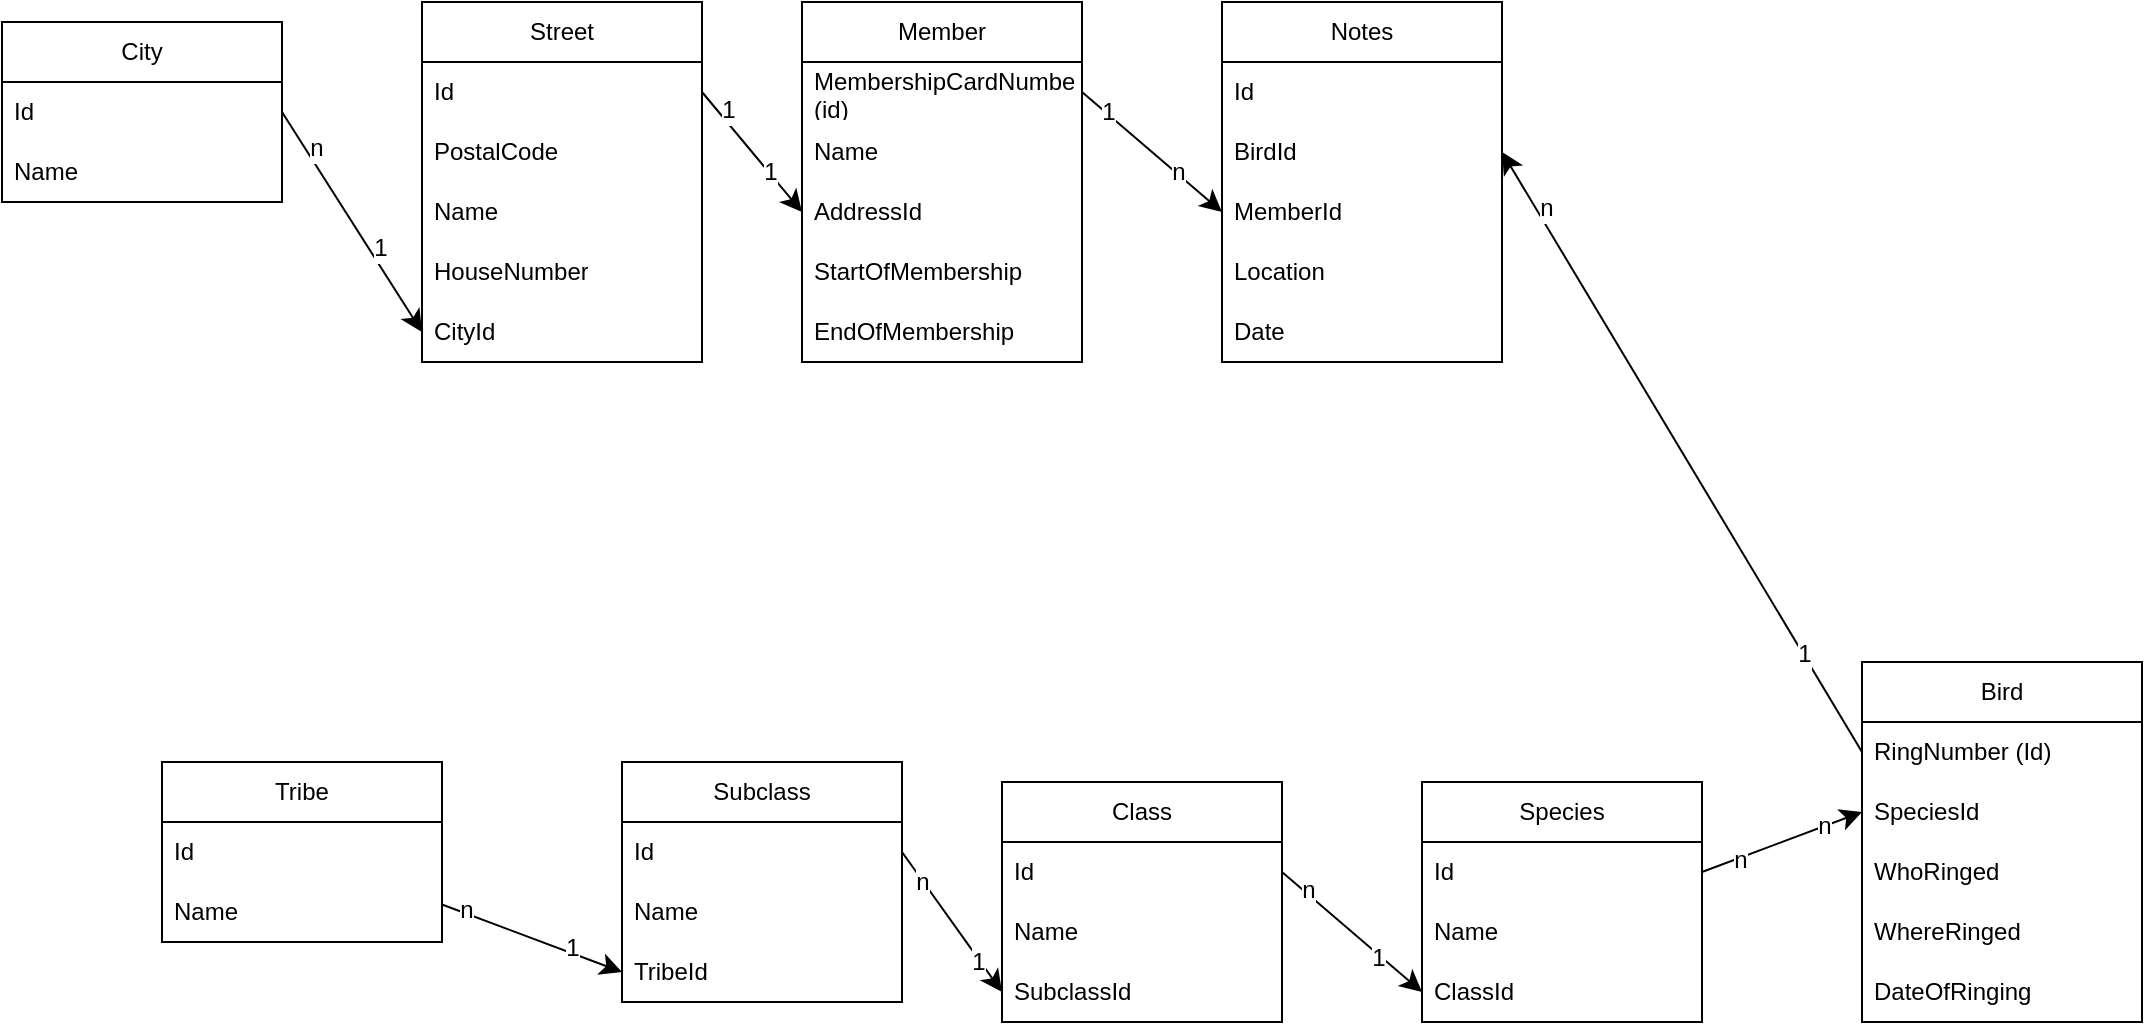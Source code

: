 <mxfile version="24.7.17">
  <diagram id="C5RBs43oDa-KdzZeNtuy" name="Page-1">
    <mxGraphModel dx="2261" dy="796" grid="1" gridSize="10" guides="1" tooltips="1" connect="1" arrows="1" fold="1" page="1" pageScale="1" pageWidth="827" pageHeight="1169" math="0" shadow="0">
      <root>
        <mxCell id="WIyWlLk6GJQsqaUBKTNV-0" />
        <mxCell id="WIyWlLk6GJQsqaUBKTNV-1" parent="WIyWlLk6GJQsqaUBKTNV-0" />
        <mxCell id="rroCmzf5K5PF2tNpYIrH-0" value="Member" style="swimlane;fontStyle=0;childLayout=stackLayout;horizontal=1;startSize=30;horizontalStack=0;resizeParent=1;resizeParentMax=0;resizeLast=0;collapsible=1;marginBottom=0;whiteSpace=wrap;html=1;" vertex="1" parent="WIyWlLk6GJQsqaUBKTNV-1">
          <mxGeometry x="150" y="470" width="140" height="180" as="geometry" />
        </mxCell>
        <mxCell id="rroCmzf5K5PF2tNpYIrH-2" value="MembershipCardNumber (id)" style="text;strokeColor=none;fillColor=none;align=left;verticalAlign=middle;spacingLeft=4;spacingRight=4;overflow=hidden;points=[[0,0.5],[1,0.5]];portConstraint=eastwest;rotatable=0;whiteSpace=wrap;html=1;" vertex="1" parent="rroCmzf5K5PF2tNpYIrH-0">
          <mxGeometry y="30" width="140" height="30" as="geometry" />
        </mxCell>
        <mxCell id="rroCmzf5K5PF2tNpYIrH-1" value="Name" style="text;strokeColor=none;fillColor=none;align=left;verticalAlign=middle;spacingLeft=4;spacingRight=4;overflow=hidden;points=[[0,0.5],[1,0.5]];portConstraint=eastwest;rotatable=0;whiteSpace=wrap;html=1;" vertex="1" parent="rroCmzf5K5PF2tNpYIrH-0">
          <mxGeometry y="60" width="140" height="30" as="geometry" />
        </mxCell>
        <mxCell id="rroCmzf5K5PF2tNpYIrH-11" value="AddressId" style="text;strokeColor=none;fillColor=none;align=left;verticalAlign=middle;spacingLeft=4;spacingRight=4;overflow=hidden;points=[[0,0.5],[1,0.5]];portConstraint=eastwest;rotatable=0;whiteSpace=wrap;html=1;" vertex="1" parent="rroCmzf5K5PF2tNpYIrH-0">
          <mxGeometry y="90" width="140" height="30" as="geometry" />
        </mxCell>
        <mxCell id="rroCmzf5K5PF2tNpYIrH-3" value="StartOfMembership" style="text;strokeColor=none;fillColor=none;align=left;verticalAlign=middle;spacingLeft=4;spacingRight=4;overflow=hidden;points=[[0,0.5],[1,0.5]];portConstraint=eastwest;rotatable=0;whiteSpace=wrap;html=1;" vertex="1" parent="rroCmzf5K5PF2tNpYIrH-0">
          <mxGeometry y="120" width="140" height="30" as="geometry" />
        </mxCell>
        <mxCell id="rroCmzf5K5PF2tNpYIrH-10" value="EndOfMembership" style="text;strokeColor=none;fillColor=none;align=left;verticalAlign=middle;spacingLeft=4;spacingRight=4;overflow=hidden;points=[[0,0.5],[1,0.5]];portConstraint=eastwest;rotatable=0;whiteSpace=wrap;html=1;" vertex="1" parent="rroCmzf5K5PF2tNpYIrH-0">
          <mxGeometry y="150" width="140" height="30" as="geometry" />
        </mxCell>
        <mxCell id="rroCmzf5K5PF2tNpYIrH-5" value="Bird" style="swimlane;fontStyle=0;childLayout=stackLayout;horizontal=1;startSize=30;horizontalStack=0;resizeParent=1;resizeParentMax=0;resizeLast=0;collapsible=1;marginBottom=0;whiteSpace=wrap;html=1;" vertex="1" parent="WIyWlLk6GJQsqaUBKTNV-1">
          <mxGeometry x="680" y="800" width="140" height="180" as="geometry" />
        </mxCell>
        <mxCell id="rroCmzf5K5PF2tNpYIrH-6" value="RingNumber (Id)" style="text;strokeColor=none;fillColor=none;align=left;verticalAlign=middle;spacingLeft=4;spacingRight=4;overflow=hidden;points=[[0,0.5],[1,0.5]];portConstraint=eastwest;rotatable=0;whiteSpace=wrap;html=1;" vertex="1" parent="rroCmzf5K5PF2tNpYIrH-5">
          <mxGeometry y="30" width="140" height="30" as="geometry" />
        </mxCell>
        <mxCell id="rroCmzf5K5PF2tNpYIrH-7" value="SpeciesId" style="text;strokeColor=none;fillColor=none;align=left;verticalAlign=middle;spacingLeft=4;spacingRight=4;overflow=hidden;points=[[0,0.5],[1,0.5]];portConstraint=eastwest;rotatable=0;whiteSpace=wrap;html=1;" vertex="1" parent="rroCmzf5K5PF2tNpYIrH-5">
          <mxGeometry y="60" width="140" height="30" as="geometry" />
        </mxCell>
        <mxCell id="rroCmzf5K5PF2tNpYIrH-8" value="WhoRinged" style="text;strokeColor=none;fillColor=none;align=left;verticalAlign=middle;spacingLeft=4;spacingRight=4;overflow=hidden;points=[[0,0.5],[1,0.5]];portConstraint=eastwest;rotatable=0;whiteSpace=wrap;html=1;" vertex="1" parent="rroCmzf5K5PF2tNpYIrH-5">
          <mxGeometry y="90" width="140" height="30" as="geometry" />
        </mxCell>
        <mxCell id="rroCmzf5K5PF2tNpYIrH-18" value="WhereRinged" style="text;strokeColor=none;fillColor=none;align=left;verticalAlign=middle;spacingLeft=4;spacingRight=4;overflow=hidden;points=[[0,0.5],[1,0.5]];portConstraint=eastwest;rotatable=0;whiteSpace=wrap;html=1;" vertex="1" parent="rroCmzf5K5PF2tNpYIrH-5">
          <mxGeometry y="120" width="140" height="30" as="geometry" />
        </mxCell>
        <mxCell id="rroCmzf5K5PF2tNpYIrH-19" value="DateOfRinging" style="text;strokeColor=none;fillColor=none;align=left;verticalAlign=middle;spacingLeft=4;spacingRight=4;overflow=hidden;points=[[0,0.5],[1,0.5]];portConstraint=eastwest;rotatable=0;whiteSpace=wrap;html=1;" vertex="1" parent="rroCmzf5K5PF2tNpYIrH-5">
          <mxGeometry y="150" width="140" height="30" as="geometry" />
        </mxCell>
        <mxCell id="rroCmzf5K5PF2tNpYIrH-13" value="Species" style="swimlane;fontStyle=0;childLayout=stackLayout;horizontal=1;startSize=30;horizontalStack=0;resizeParent=1;resizeParentMax=0;resizeLast=0;collapsible=1;marginBottom=0;whiteSpace=wrap;html=1;" vertex="1" parent="WIyWlLk6GJQsqaUBKTNV-1">
          <mxGeometry x="460" y="860" width="140" height="120" as="geometry" />
        </mxCell>
        <mxCell id="rroCmzf5K5PF2tNpYIrH-14" value="Id" style="text;strokeColor=none;fillColor=none;align=left;verticalAlign=middle;spacingLeft=4;spacingRight=4;overflow=hidden;points=[[0,0.5],[1,0.5]];portConstraint=eastwest;rotatable=0;whiteSpace=wrap;html=1;" vertex="1" parent="rroCmzf5K5PF2tNpYIrH-13">
          <mxGeometry y="30" width="140" height="30" as="geometry" />
        </mxCell>
        <mxCell id="rroCmzf5K5PF2tNpYIrH-15" value="Name" style="text;strokeColor=none;fillColor=none;align=left;verticalAlign=middle;spacingLeft=4;spacingRight=4;overflow=hidden;points=[[0,0.5],[1,0.5]];portConstraint=eastwest;rotatable=0;whiteSpace=wrap;html=1;" vertex="1" parent="rroCmzf5K5PF2tNpYIrH-13">
          <mxGeometry y="60" width="140" height="30" as="geometry" />
        </mxCell>
        <mxCell id="rroCmzf5K5PF2tNpYIrH-16" value="ClassId" style="text;strokeColor=none;fillColor=none;align=left;verticalAlign=middle;spacingLeft=4;spacingRight=4;overflow=hidden;points=[[0,0.5],[1,0.5]];portConstraint=eastwest;rotatable=0;whiteSpace=wrap;html=1;" vertex="1" parent="rroCmzf5K5PF2tNpYIrH-13">
          <mxGeometry y="90" width="140" height="30" as="geometry" />
        </mxCell>
        <mxCell id="rroCmzf5K5PF2tNpYIrH-20" value="Class" style="swimlane;fontStyle=0;childLayout=stackLayout;horizontal=1;startSize=30;horizontalStack=0;resizeParent=1;resizeParentMax=0;resizeLast=0;collapsible=1;marginBottom=0;whiteSpace=wrap;html=1;" vertex="1" parent="WIyWlLk6GJQsqaUBKTNV-1">
          <mxGeometry x="250" y="860" width="140" height="120" as="geometry" />
        </mxCell>
        <mxCell id="rroCmzf5K5PF2tNpYIrH-21" value="Id" style="text;strokeColor=none;fillColor=none;align=left;verticalAlign=middle;spacingLeft=4;spacingRight=4;overflow=hidden;points=[[0,0.5],[1,0.5]];portConstraint=eastwest;rotatable=0;whiteSpace=wrap;html=1;" vertex="1" parent="rroCmzf5K5PF2tNpYIrH-20">
          <mxGeometry y="30" width="140" height="30" as="geometry" />
        </mxCell>
        <mxCell id="rroCmzf5K5PF2tNpYIrH-22" value="Name" style="text;strokeColor=none;fillColor=none;align=left;verticalAlign=middle;spacingLeft=4;spacingRight=4;overflow=hidden;points=[[0,0.5],[1,0.5]];portConstraint=eastwest;rotatable=0;whiteSpace=wrap;html=1;" vertex="1" parent="rroCmzf5K5PF2tNpYIrH-20">
          <mxGeometry y="60" width="140" height="30" as="geometry" />
        </mxCell>
        <mxCell id="rroCmzf5K5PF2tNpYIrH-23" value="SubclassId" style="text;strokeColor=none;fillColor=none;align=left;verticalAlign=middle;spacingLeft=4;spacingRight=4;overflow=hidden;points=[[0,0.5],[1,0.5]];portConstraint=eastwest;rotatable=0;whiteSpace=wrap;html=1;" vertex="1" parent="rroCmzf5K5PF2tNpYIrH-20">
          <mxGeometry y="90" width="140" height="30" as="geometry" />
        </mxCell>
        <mxCell id="rroCmzf5K5PF2tNpYIrH-24" value="Subclass" style="swimlane;fontStyle=0;childLayout=stackLayout;horizontal=1;startSize=30;horizontalStack=0;resizeParent=1;resizeParentMax=0;resizeLast=0;collapsible=1;marginBottom=0;whiteSpace=wrap;html=1;" vertex="1" parent="WIyWlLk6GJQsqaUBKTNV-1">
          <mxGeometry x="60" y="850" width="140" height="120" as="geometry" />
        </mxCell>
        <mxCell id="rroCmzf5K5PF2tNpYIrH-25" value="Id" style="text;strokeColor=none;fillColor=none;align=left;verticalAlign=middle;spacingLeft=4;spacingRight=4;overflow=hidden;points=[[0,0.5],[1,0.5]];portConstraint=eastwest;rotatable=0;whiteSpace=wrap;html=1;" vertex="1" parent="rroCmzf5K5PF2tNpYIrH-24">
          <mxGeometry y="30" width="140" height="30" as="geometry" />
        </mxCell>
        <mxCell id="rroCmzf5K5PF2tNpYIrH-26" value="Name" style="text;strokeColor=none;fillColor=none;align=left;verticalAlign=middle;spacingLeft=4;spacingRight=4;overflow=hidden;points=[[0,0.5],[1,0.5]];portConstraint=eastwest;rotatable=0;whiteSpace=wrap;html=1;" vertex="1" parent="rroCmzf5K5PF2tNpYIrH-24">
          <mxGeometry y="60" width="140" height="30" as="geometry" />
        </mxCell>
        <mxCell id="rroCmzf5K5PF2tNpYIrH-27" value="TribeId" style="text;strokeColor=none;fillColor=none;align=left;verticalAlign=middle;spacingLeft=4;spacingRight=4;overflow=hidden;points=[[0,0.5],[1,0.5]];portConstraint=eastwest;rotatable=0;whiteSpace=wrap;html=1;" vertex="1" parent="rroCmzf5K5PF2tNpYIrH-24">
          <mxGeometry y="90" width="140" height="30" as="geometry" />
        </mxCell>
        <mxCell id="rroCmzf5K5PF2tNpYIrH-60" style="edgeStyle=none;curved=1;rounded=0;orthogonalLoop=1;jettySize=auto;html=1;entryX=0;entryY=0.5;entryDx=0;entryDy=0;fontSize=12;startSize=8;endSize=8;" edge="1" parent="WIyWlLk6GJQsqaUBKTNV-1" source="rroCmzf5K5PF2tNpYIrH-28" target="rroCmzf5K5PF2tNpYIrH-27">
          <mxGeometry relative="1" as="geometry" />
        </mxCell>
        <mxCell id="rroCmzf5K5PF2tNpYIrH-61" value="n" style="edgeLabel;html=1;align=center;verticalAlign=middle;resizable=0;points=[];fontSize=12;" vertex="1" connectable="0" parent="rroCmzf5K5PF2tNpYIrH-60">
          <mxGeometry x="-0.746" y="2" relative="1" as="geometry">
            <mxPoint as="offset" />
          </mxGeometry>
        </mxCell>
        <mxCell id="rroCmzf5K5PF2tNpYIrH-62" value="1" style="edgeLabel;html=1;align=center;verticalAlign=middle;resizable=0;points=[];fontSize=12;" vertex="1" connectable="0" parent="rroCmzf5K5PF2tNpYIrH-60">
          <mxGeometry x="0.418" y="3" relative="1" as="geometry">
            <mxPoint as="offset" />
          </mxGeometry>
        </mxCell>
        <mxCell id="rroCmzf5K5PF2tNpYIrH-28" value="Tribe" style="swimlane;fontStyle=0;childLayout=stackLayout;horizontal=1;startSize=30;horizontalStack=0;resizeParent=1;resizeParentMax=0;resizeLast=0;collapsible=1;marginBottom=0;whiteSpace=wrap;html=1;" vertex="1" parent="WIyWlLk6GJQsqaUBKTNV-1">
          <mxGeometry x="-170" y="850" width="140" height="90" as="geometry" />
        </mxCell>
        <mxCell id="rroCmzf5K5PF2tNpYIrH-29" value="Id" style="text;strokeColor=none;fillColor=none;align=left;verticalAlign=middle;spacingLeft=4;spacingRight=4;overflow=hidden;points=[[0,0.5],[1,0.5]];portConstraint=eastwest;rotatable=0;whiteSpace=wrap;html=1;" vertex="1" parent="rroCmzf5K5PF2tNpYIrH-28">
          <mxGeometry y="30" width="140" height="30" as="geometry" />
        </mxCell>
        <mxCell id="rroCmzf5K5PF2tNpYIrH-30" value="Name" style="text;strokeColor=none;fillColor=none;align=left;verticalAlign=middle;spacingLeft=4;spacingRight=4;overflow=hidden;points=[[0,0.5],[1,0.5]];portConstraint=eastwest;rotatable=0;whiteSpace=wrap;html=1;" vertex="1" parent="rroCmzf5K5PF2tNpYIrH-28">
          <mxGeometry y="60" width="140" height="30" as="geometry" />
        </mxCell>
        <mxCell id="rroCmzf5K5PF2tNpYIrH-37" style="edgeStyle=none;curved=1;rounded=0;orthogonalLoop=1;jettySize=auto;html=1;exitX=1;exitY=0.5;exitDx=0;exitDy=0;entryX=0;entryY=0.5;entryDx=0;entryDy=0;fontSize=12;startSize=8;endSize=8;" edge="1" parent="WIyWlLk6GJQsqaUBKTNV-1" source="rroCmzf5K5PF2tNpYIrH-25" target="rroCmzf5K5PF2tNpYIrH-23">
          <mxGeometry relative="1" as="geometry" />
        </mxCell>
        <mxCell id="rroCmzf5K5PF2tNpYIrH-63" value="n" style="edgeLabel;html=1;align=center;verticalAlign=middle;resizable=0;points=[];fontSize=12;" vertex="1" connectable="0" parent="rroCmzf5K5PF2tNpYIrH-37">
          <mxGeometry x="-0.584" y="-1" relative="1" as="geometry">
            <mxPoint as="offset" />
          </mxGeometry>
        </mxCell>
        <mxCell id="rroCmzf5K5PF2tNpYIrH-64" value="1" style="edgeLabel;html=1;align=center;verticalAlign=middle;resizable=0;points=[];fontSize=12;" vertex="1" connectable="0" parent="rroCmzf5K5PF2tNpYIrH-37">
          <mxGeometry x="0.555" y="-1" relative="1" as="geometry">
            <mxPoint as="offset" />
          </mxGeometry>
        </mxCell>
        <mxCell id="rroCmzf5K5PF2tNpYIrH-38" style="edgeStyle=none;curved=1;rounded=0;orthogonalLoop=1;jettySize=auto;html=1;exitX=1;exitY=0.5;exitDx=0;exitDy=0;entryX=0;entryY=0.5;entryDx=0;entryDy=0;fontSize=12;startSize=8;endSize=8;" edge="1" parent="WIyWlLk6GJQsqaUBKTNV-1" source="rroCmzf5K5PF2tNpYIrH-21" target="rroCmzf5K5PF2tNpYIrH-16">
          <mxGeometry relative="1" as="geometry" />
        </mxCell>
        <mxCell id="rroCmzf5K5PF2tNpYIrH-65" value="n" style="edgeLabel;html=1;align=center;verticalAlign=middle;resizable=0;points=[];fontSize=12;" vertex="1" connectable="0" parent="rroCmzf5K5PF2tNpYIrH-38">
          <mxGeometry x="-0.659" y="2" relative="1" as="geometry">
            <mxPoint as="offset" />
          </mxGeometry>
        </mxCell>
        <mxCell id="rroCmzf5K5PF2tNpYIrH-66" value="1" style="edgeLabel;html=1;align=center;verticalAlign=middle;resizable=0;points=[];fontSize=12;" vertex="1" connectable="0" parent="rroCmzf5K5PF2tNpYIrH-38">
          <mxGeometry x="0.384" y="-1" relative="1" as="geometry">
            <mxPoint as="offset" />
          </mxGeometry>
        </mxCell>
        <mxCell id="rroCmzf5K5PF2tNpYIrH-39" value="Street" style="swimlane;fontStyle=0;childLayout=stackLayout;horizontal=1;startSize=30;horizontalStack=0;resizeParent=1;resizeParentMax=0;resizeLast=0;collapsible=1;marginBottom=0;whiteSpace=wrap;html=1;" vertex="1" parent="WIyWlLk6GJQsqaUBKTNV-1">
          <mxGeometry x="-40" y="470" width="140" height="180" as="geometry" />
        </mxCell>
        <mxCell id="rroCmzf5K5PF2tNpYIrH-76" value="Id" style="text;strokeColor=none;fillColor=none;align=left;verticalAlign=middle;spacingLeft=4;spacingRight=4;overflow=hidden;points=[[0,0.5],[1,0.5]];portConstraint=eastwest;rotatable=0;whiteSpace=wrap;html=1;" vertex="1" parent="rroCmzf5K5PF2tNpYIrH-39">
          <mxGeometry y="30" width="140" height="30" as="geometry" />
        </mxCell>
        <mxCell id="rroCmzf5K5PF2tNpYIrH-41" value="PostalCode" style="text;strokeColor=none;fillColor=none;align=left;verticalAlign=middle;spacingLeft=4;spacingRight=4;overflow=hidden;points=[[0,0.5],[1,0.5]];portConstraint=eastwest;rotatable=0;whiteSpace=wrap;html=1;" vertex="1" parent="rroCmzf5K5PF2tNpYIrH-39">
          <mxGeometry y="60" width="140" height="30" as="geometry" />
        </mxCell>
        <mxCell id="rroCmzf5K5PF2tNpYIrH-42" value="Name" style="text;strokeColor=none;fillColor=none;align=left;verticalAlign=middle;spacingLeft=4;spacingRight=4;overflow=hidden;points=[[0,0.5],[1,0.5]];portConstraint=eastwest;rotatable=0;whiteSpace=wrap;html=1;" vertex="1" parent="rroCmzf5K5PF2tNpYIrH-39">
          <mxGeometry y="90" width="140" height="30" as="geometry" />
        </mxCell>
        <mxCell id="rroCmzf5K5PF2tNpYIrH-47" value="HouseNumber" style="text;strokeColor=none;fillColor=none;align=left;verticalAlign=middle;spacingLeft=4;spacingRight=4;overflow=hidden;points=[[0,0.5],[1,0.5]];portConstraint=eastwest;rotatable=0;whiteSpace=wrap;html=1;" vertex="1" parent="rroCmzf5K5PF2tNpYIrH-39">
          <mxGeometry y="120" width="140" height="30" as="geometry" />
        </mxCell>
        <mxCell id="rroCmzf5K5PF2tNpYIrH-49" value="CityId" style="text;strokeColor=none;fillColor=none;align=left;verticalAlign=middle;spacingLeft=4;spacingRight=4;overflow=hidden;points=[[0,0.5],[1,0.5]];portConstraint=eastwest;rotatable=0;whiteSpace=wrap;html=1;" vertex="1" parent="rroCmzf5K5PF2tNpYIrH-39">
          <mxGeometry y="150" width="140" height="30" as="geometry" />
        </mxCell>
        <mxCell id="rroCmzf5K5PF2tNpYIrH-43" value="City" style="swimlane;fontStyle=0;childLayout=stackLayout;horizontal=1;startSize=30;horizontalStack=0;resizeParent=1;resizeParentMax=0;resizeLast=0;collapsible=1;marginBottom=0;whiteSpace=wrap;html=1;" vertex="1" parent="WIyWlLk6GJQsqaUBKTNV-1">
          <mxGeometry x="-250" y="480" width="140" height="90" as="geometry" />
        </mxCell>
        <mxCell id="rroCmzf5K5PF2tNpYIrH-44" value="Id" style="text;strokeColor=none;fillColor=none;align=left;verticalAlign=middle;spacingLeft=4;spacingRight=4;overflow=hidden;points=[[0,0.5],[1,0.5]];portConstraint=eastwest;rotatable=0;whiteSpace=wrap;html=1;" vertex="1" parent="rroCmzf5K5PF2tNpYIrH-43">
          <mxGeometry y="30" width="140" height="30" as="geometry" />
        </mxCell>
        <mxCell id="rroCmzf5K5PF2tNpYIrH-45" value="Name" style="text;strokeColor=none;fillColor=none;align=left;verticalAlign=middle;spacingLeft=4;spacingRight=4;overflow=hidden;points=[[0,0.5],[1,0.5]];portConstraint=eastwest;rotatable=0;whiteSpace=wrap;html=1;" vertex="1" parent="rroCmzf5K5PF2tNpYIrH-43">
          <mxGeometry y="60" width="140" height="30" as="geometry" />
        </mxCell>
        <mxCell id="rroCmzf5K5PF2tNpYIrH-52" value="Notes" style="swimlane;fontStyle=0;childLayout=stackLayout;horizontal=1;startSize=30;horizontalStack=0;resizeParent=1;resizeParentMax=0;resizeLast=0;collapsible=1;marginBottom=0;whiteSpace=wrap;html=1;" vertex="1" parent="WIyWlLk6GJQsqaUBKTNV-1">
          <mxGeometry x="360" y="470" width="140" height="180" as="geometry" />
        </mxCell>
        <mxCell id="rroCmzf5K5PF2tNpYIrH-53" value="Id" style="text;strokeColor=none;fillColor=none;align=left;verticalAlign=middle;spacingLeft=4;spacingRight=4;overflow=hidden;points=[[0,0.5],[1,0.5]];portConstraint=eastwest;rotatable=0;whiteSpace=wrap;html=1;" vertex="1" parent="rroCmzf5K5PF2tNpYIrH-52">
          <mxGeometry y="30" width="140" height="30" as="geometry" />
        </mxCell>
        <mxCell id="rroCmzf5K5PF2tNpYIrH-54" value="BirdId" style="text;strokeColor=none;fillColor=none;align=left;verticalAlign=middle;spacingLeft=4;spacingRight=4;overflow=hidden;points=[[0,0.5],[1,0.5]];portConstraint=eastwest;rotatable=0;whiteSpace=wrap;html=1;" vertex="1" parent="rroCmzf5K5PF2tNpYIrH-52">
          <mxGeometry y="60" width="140" height="30" as="geometry" />
        </mxCell>
        <mxCell id="rroCmzf5K5PF2tNpYIrH-55" value="MemberId" style="text;strokeColor=none;fillColor=none;align=left;verticalAlign=middle;spacingLeft=4;spacingRight=4;overflow=hidden;points=[[0,0.5],[1,0.5]];portConstraint=eastwest;rotatable=0;whiteSpace=wrap;html=1;" vertex="1" parent="rroCmzf5K5PF2tNpYIrH-52">
          <mxGeometry y="90" width="140" height="30" as="geometry" />
        </mxCell>
        <mxCell id="rroCmzf5K5PF2tNpYIrH-69" value="Location" style="text;strokeColor=none;fillColor=none;align=left;verticalAlign=middle;spacingLeft=4;spacingRight=4;overflow=hidden;points=[[0,0.5],[1,0.5]];portConstraint=eastwest;rotatable=0;whiteSpace=wrap;html=1;" vertex="1" parent="rroCmzf5K5PF2tNpYIrH-52">
          <mxGeometry y="120" width="140" height="30" as="geometry" />
        </mxCell>
        <mxCell id="rroCmzf5K5PF2tNpYIrH-70" value="Date" style="text;strokeColor=none;fillColor=none;align=left;verticalAlign=middle;spacingLeft=4;spacingRight=4;overflow=hidden;points=[[0,0.5],[1,0.5]];portConstraint=eastwest;rotatable=0;whiteSpace=wrap;html=1;" vertex="1" parent="rroCmzf5K5PF2tNpYIrH-52">
          <mxGeometry y="150" width="140" height="30" as="geometry" />
        </mxCell>
        <mxCell id="rroCmzf5K5PF2tNpYIrH-58" style="edgeStyle=none;curved=1;rounded=0;orthogonalLoop=1;jettySize=auto;html=1;exitX=1;exitY=0.5;exitDx=0;exitDy=0;entryX=0;entryY=0.5;entryDx=0;entryDy=0;fontSize=12;startSize=8;endSize=8;" edge="1" parent="WIyWlLk6GJQsqaUBKTNV-1" source="rroCmzf5K5PF2tNpYIrH-14" target="rroCmzf5K5PF2tNpYIrH-7">
          <mxGeometry relative="1" as="geometry" />
        </mxCell>
        <mxCell id="rroCmzf5K5PF2tNpYIrH-67" value="n" style="edgeLabel;html=1;align=center;verticalAlign=middle;resizable=0;points=[];fontSize=12;" vertex="1" connectable="0" parent="rroCmzf5K5PF2tNpYIrH-58">
          <mxGeometry x="-0.534" y="-1" relative="1" as="geometry">
            <mxPoint as="offset" />
          </mxGeometry>
        </mxCell>
        <mxCell id="rroCmzf5K5PF2tNpYIrH-68" value="n" style="edgeLabel;html=1;align=center;verticalAlign=middle;resizable=0;points=[];fontSize=12;" vertex="1" connectable="0" parent="rroCmzf5K5PF2tNpYIrH-58">
          <mxGeometry x="0.504" relative="1" as="geometry">
            <mxPoint y="-1" as="offset" />
          </mxGeometry>
        </mxCell>
        <mxCell id="rroCmzf5K5PF2tNpYIrH-71" style="edgeStyle=none;curved=1;rounded=0;orthogonalLoop=1;jettySize=auto;html=1;exitX=0;exitY=0.5;exitDx=0;exitDy=0;entryX=1;entryY=0.5;entryDx=0;entryDy=0;fontSize=12;startSize=8;endSize=8;" edge="1" parent="WIyWlLk6GJQsqaUBKTNV-1" source="rroCmzf5K5PF2tNpYIrH-6" target="rroCmzf5K5PF2tNpYIrH-54">
          <mxGeometry relative="1" as="geometry" />
        </mxCell>
        <mxCell id="rroCmzf5K5PF2tNpYIrH-85" value="n" style="edgeLabel;html=1;align=center;verticalAlign=middle;resizable=0;points=[];fontSize=12;" vertex="1" connectable="0" parent="rroCmzf5K5PF2tNpYIrH-71">
          <mxGeometry x="0.801" y="-4" relative="1" as="geometry">
            <mxPoint as="offset" />
          </mxGeometry>
        </mxCell>
        <mxCell id="rroCmzf5K5PF2tNpYIrH-86" value="1" style="edgeLabel;html=1;align=center;verticalAlign=middle;resizable=0;points=[];fontSize=12;" vertex="1" connectable="0" parent="rroCmzf5K5PF2tNpYIrH-71">
          <mxGeometry x="-0.674" relative="1" as="geometry">
            <mxPoint as="offset" />
          </mxGeometry>
        </mxCell>
        <mxCell id="rroCmzf5K5PF2tNpYIrH-74" style="edgeStyle=none;curved=1;rounded=0;orthogonalLoop=1;jettySize=auto;html=1;exitX=1;exitY=0.5;exitDx=0;exitDy=0;entryX=0;entryY=0.5;entryDx=0;entryDy=0;fontSize=12;startSize=8;endSize=8;" edge="1" parent="WIyWlLk6GJQsqaUBKTNV-1" source="rroCmzf5K5PF2tNpYIrH-44" target="rroCmzf5K5PF2tNpYIrH-49">
          <mxGeometry relative="1" as="geometry" />
        </mxCell>
        <mxCell id="rroCmzf5K5PF2tNpYIrH-78" value="n" style="edgeLabel;html=1;align=center;verticalAlign=middle;resizable=0;points=[];fontSize=12;" vertex="1" connectable="0" parent="rroCmzf5K5PF2tNpYIrH-74">
          <mxGeometry x="-0.635" y="4" relative="1" as="geometry">
            <mxPoint as="offset" />
          </mxGeometry>
        </mxCell>
        <mxCell id="rroCmzf5K5PF2tNpYIrH-79" value="1" style="edgeLabel;html=1;align=center;verticalAlign=middle;resizable=0;points=[];fontSize=12;" vertex="1" connectable="0" parent="rroCmzf5K5PF2tNpYIrH-74">
          <mxGeometry x="0.296" y="4" relative="1" as="geometry">
            <mxPoint y="-1" as="offset" />
          </mxGeometry>
        </mxCell>
        <mxCell id="rroCmzf5K5PF2tNpYIrH-77" style="edgeStyle=none;curved=1;rounded=0;orthogonalLoop=1;jettySize=auto;html=1;exitX=1;exitY=0.5;exitDx=0;exitDy=0;entryX=0;entryY=0.5;entryDx=0;entryDy=0;fontSize=12;startSize=8;endSize=8;" edge="1" parent="WIyWlLk6GJQsqaUBKTNV-1" source="rroCmzf5K5PF2tNpYIrH-76" target="rroCmzf5K5PF2tNpYIrH-11">
          <mxGeometry relative="1" as="geometry" />
        </mxCell>
        <mxCell id="rroCmzf5K5PF2tNpYIrH-80" value="1" style="edgeLabel;html=1;align=center;verticalAlign=middle;resizable=0;points=[];fontSize=12;" vertex="1" connectable="0" parent="rroCmzf5K5PF2tNpYIrH-77">
          <mxGeometry x="-0.61" y="4" relative="1" as="geometry">
            <mxPoint as="offset" />
          </mxGeometry>
        </mxCell>
        <mxCell id="rroCmzf5K5PF2tNpYIrH-81" value="1" style="edgeLabel;html=1;align=center;verticalAlign=middle;resizable=0;points=[];fontSize=12;" vertex="1" connectable="0" parent="rroCmzf5K5PF2tNpYIrH-77">
          <mxGeometry x="0.328" relative="1" as="geometry">
            <mxPoint as="offset" />
          </mxGeometry>
        </mxCell>
        <mxCell id="rroCmzf5K5PF2tNpYIrH-82" value="" style="edgeStyle=none;curved=1;rounded=0;orthogonalLoop=1;jettySize=auto;html=1;exitX=1;exitY=0.5;exitDx=0;exitDy=0;entryX=0;entryY=0.5;entryDx=0;entryDy=0;fontSize=12;startSize=8;endSize=8;" edge="1" parent="WIyWlLk6GJQsqaUBKTNV-1" source="rroCmzf5K5PF2tNpYIrH-2" target="rroCmzf5K5PF2tNpYIrH-55">
          <mxGeometry x="-0.002" relative="1" as="geometry">
            <mxPoint as="offset" />
          </mxGeometry>
        </mxCell>
        <mxCell id="rroCmzf5K5PF2tNpYIrH-83" value="1" style="edgeLabel;html=1;align=center;verticalAlign=middle;resizable=0;points=[];fontSize=12;" vertex="1" connectable="0" parent="rroCmzf5K5PF2tNpYIrH-82">
          <mxGeometry x="-0.668" y="1" relative="1" as="geometry">
            <mxPoint as="offset" />
          </mxGeometry>
        </mxCell>
        <mxCell id="rroCmzf5K5PF2tNpYIrH-84" value="n" style="edgeLabel;html=1;align=center;verticalAlign=middle;resizable=0;points=[];fontSize=12;" vertex="1" connectable="0" parent="rroCmzf5K5PF2tNpYIrH-82">
          <mxGeometry x="0.332" y="1" relative="1" as="geometry">
            <mxPoint as="offset" />
          </mxGeometry>
        </mxCell>
      </root>
    </mxGraphModel>
  </diagram>
</mxfile>
